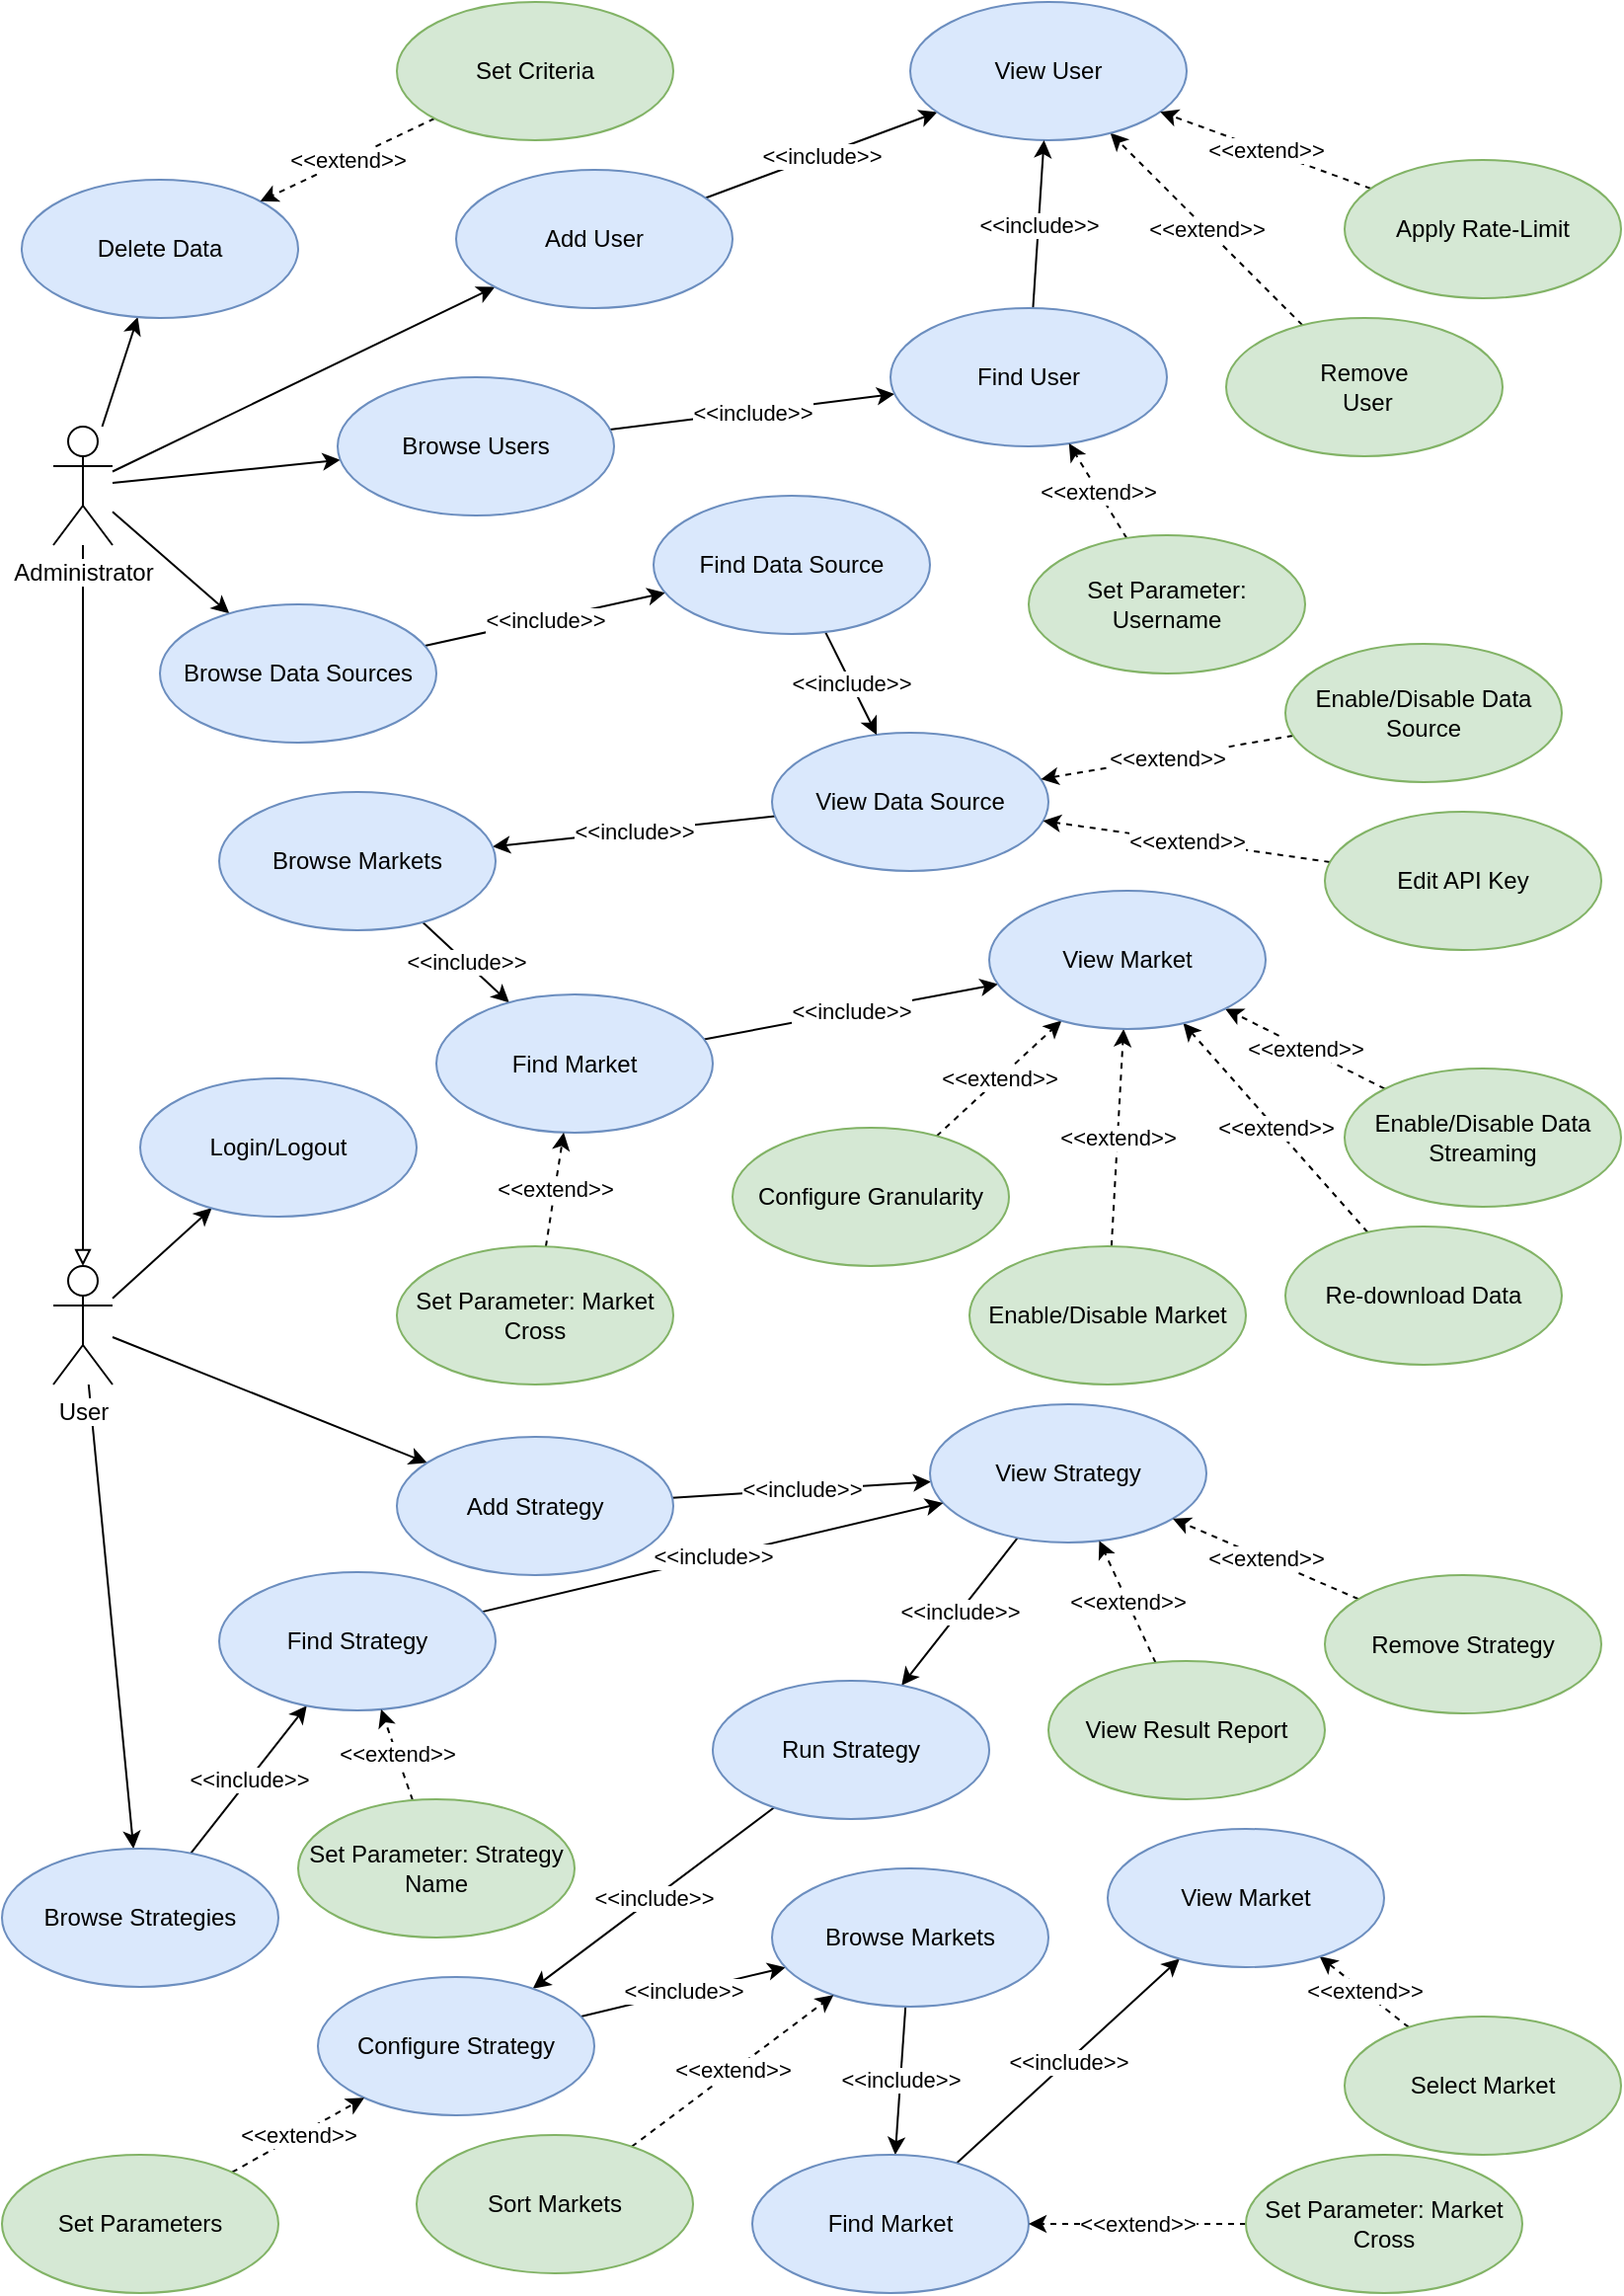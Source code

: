 <mxfile version="12.3.5" type="github" pages="1">
  <diagram id="g2huZKvPOVLJGIqaVy3Y" name="Page-1">
    <mxGraphModel dx="1414" dy="768" grid="1" gridSize="10" guides="1" tooltips="1" connect="1" arrows="1" fold="1" page="1" pageScale="1" pageWidth="827" pageHeight="1169" math="0" shadow="0">
      <root>
        <mxCell id="0"/>
        <mxCell id="1" parent="0"/>
        <mxCell id="EwDZt3mQwsxTDe9n9NLY-56" style="edgeStyle=none;rounded=0;orthogonalLoop=1;jettySize=auto;html=1;" parent="1" source="EwDZt3mQwsxTDe9n9NLY-1" target="EwDZt3mQwsxTDe9n9NLY-29" edge="1">
          <mxGeometry relative="1" as="geometry"/>
        </mxCell>
        <mxCell id="EwDZt3mQwsxTDe9n9NLY-57" style="edgeStyle=none;rounded=0;orthogonalLoop=1;jettySize=auto;html=1;" parent="1" source="EwDZt3mQwsxTDe9n9NLY-1" target="EwDZt3mQwsxTDe9n9NLY-5" edge="1">
          <mxGeometry relative="1" as="geometry"/>
        </mxCell>
        <mxCell id="EwDZt3mQwsxTDe9n9NLY-58" style="edgeStyle=none;rounded=0;orthogonalLoop=1;jettySize=auto;html=1;" parent="1" source="EwDZt3mQwsxTDe9n9NLY-1" target="EwDZt3mQwsxTDe9n9NLY-15" edge="1">
          <mxGeometry relative="1" as="geometry"/>
        </mxCell>
        <mxCell id="EwDZt3mQwsxTDe9n9NLY-59" style="edgeStyle=none;rounded=0;orthogonalLoop=1;jettySize=auto;html=1;" parent="1" source="EwDZt3mQwsxTDe9n9NLY-1" target="EwDZt3mQwsxTDe9n9NLY-51" edge="1">
          <mxGeometry relative="1" as="geometry"/>
        </mxCell>
        <mxCell id="EwDZt3mQwsxTDe9n9NLY-61" style="edgeStyle=none;rounded=0;orthogonalLoop=1;jettySize=auto;html=1;entryX=0.5;entryY=0;entryDx=0;entryDy=0;entryPerimeter=0;endArrow=block;endFill=0;" parent="1" source="EwDZt3mQwsxTDe9n9NLY-1" target="EwDZt3mQwsxTDe9n9NLY-3" edge="1">
          <mxGeometry relative="1" as="geometry"/>
        </mxCell>
        <mxCell id="EwDZt3mQwsxTDe9n9NLY-1" value="&lt;div&gt;Administrator&lt;/div&gt;" style="shape=umlActor;verticalLabelPosition=bottom;labelBackgroundColor=#ffffff;verticalAlign=top;html=1;" parent="1" vertex="1">
          <mxGeometry x="26" y="215" width="30" height="60" as="geometry"/>
        </mxCell>
        <mxCell id="EwDZt3mQwsxTDe9n9NLY-101" style="edgeStyle=none;rounded=0;orthogonalLoop=1;jettySize=auto;html=1;endArrow=classic;endFill=1;" parent="1" source="EwDZt3mQwsxTDe9n9NLY-3" target="EwDZt3mQwsxTDe9n9NLY-74" edge="1">
          <mxGeometry relative="1" as="geometry"/>
        </mxCell>
        <mxCell id="EwDZt3mQwsxTDe9n9NLY-102" style="edgeStyle=none;rounded=0;orthogonalLoop=1;jettySize=auto;html=1;endArrow=classic;endFill=1;" parent="1" source="EwDZt3mQwsxTDe9n9NLY-3" target="EwDZt3mQwsxTDe9n9NLY-77" edge="1">
          <mxGeometry relative="1" as="geometry"/>
        </mxCell>
        <mxCell id="EwDZt3mQwsxTDe9n9NLY-103" style="edgeStyle=none;rounded=0;orthogonalLoop=1;jettySize=auto;html=1;endArrow=classic;endFill=1;" parent="1" source="EwDZt3mQwsxTDe9n9NLY-3" target="EwDZt3mQwsxTDe9n9NLY-75" edge="1">
          <mxGeometry relative="1" as="geometry"/>
        </mxCell>
        <mxCell id="EwDZt3mQwsxTDe9n9NLY-3" value="&lt;div&gt;User&lt;/div&gt;" style="shape=umlActor;verticalLabelPosition=bottom;labelBackgroundColor=#ffffff;verticalAlign=top;html=1;" parent="1" vertex="1">
          <mxGeometry x="26" y="640" width="30" height="60" as="geometry"/>
        </mxCell>
        <mxCell id="EwDZt3mQwsxTDe9n9NLY-47" value="&amp;lt;&amp;lt;include&amp;gt;&amp;gt;" style="edgeStyle=none;rounded=0;orthogonalLoop=1;jettySize=auto;html=1;" parent="1" source="EwDZt3mQwsxTDe9n9NLY-5" target="EwDZt3mQwsxTDe9n9NLY-14" edge="1">
          <mxGeometry relative="1" as="geometry"/>
        </mxCell>
        <mxCell id="EwDZt3mQwsxTDe9n9NLY-5" value="Add User" style="ellipse;whiteSpace=wrap;html=1;fillColor=#dae8fc;strokeColor=#6c8ebf;" parent="1" vertex="1">
          <mxGeometry x="230" y="85" width="140" height="70" as="geometry"/>
        </mxCell>
        <mxCell id="EwDZt3mQwsxTDe9n9NLY-37" value="&amp;lt;&amp;lt;extend&amp;gt;&amp;gt;" style="edgeStyle=none;rounded=0;orthogonalLoop=1;jettySize=auto;html=1;dashed=1;" parent="1" source="EwDZt3mQwsxTDe9n9NLY-6" target="EwDZt3mQwsxTDe9n9NLY-14" edge="1">
          <mxGeometry relative="1" as="geometry"/>
        </mxCell>
        <mxCell id="EwDZt3mQwsxTDe9n9NLY-6" value="&lt;div&gt;Remove&lt;/div&gt;&amp;nbsp;User" style="ellipse;whiteSpace=wrap;html=1;fillColor=#d5e8d4;strokeColor=#82b366;" parent="1" vertex="1">
          <mxGeometry x="620" y="160" width="140" height="70" as="geometry"/>
        </mxCell>
        <mxCell id="EwDZt3mQwsxTDe9n9NLY-55" value="&amp;lt;&amp;lt;include&amp;gt;&amp;gt;" style="edgeStyle=none;rounded=0;orthogonalLoop=1;jettySize=auto;html=1;" parent="1" source="EwDZt3mQwsxTDe9n9NLY-8" target="EwDZt3mQwsxTDe9n9NLY-22" edge="1">
          <mxGeometry relative="1" as="geometry"/>
        </mxCell>
        <mxCell id="EwDZt3mQwsxTDe9n9NLY-8" value="View Data Source" style="ellipse;whiteSpace=wrap;html=1;fillColor=#dae8fc;strokeColor=#6c8ebf;" parent="1" vertex="1">
          <mxGeometry x="390" y="370" width="140" height="70" as="geometry"/>
        </mxCell>
        <mxCell id="EwDZt3mQwsxTDe9n9NLY-39" value="&amp;lt;&amp;lt;extend&amp;gt;&amp;gt;" style="edgeStyle=none;rounded=0;orthogonalLoop=1;jettySize=auto;html=1;dashed=1;" parent="1" source="EwDZt3mQwsxTDe9n9NLY-9" target="EwDZt3mQwsxTDe9n9NLY-8" edge="1">
          <mxGeometry relative="1" as="geometry"/>
        </mxCell>
        <mxCell id="EwDZt3mQwsxTDe9n9NLY-9" value="Enable/Disable Data Source" style="ellipse;whiteSpace=wrap;html=1;fillColor=#d5e8d4;strokeColor=#82b366;" parent="1" vertex="1">
          <mxGeometry x="650" y="325" width="140" height="70" as="geometry"/>
        </mxCell>
        <mxCell id="EwDZt3mQwsxTDe9n9NLY-71" value="&amp;lt;&amp;lt;extend&amp;gt;&amp;gt;" style="edgeStyle=none;rounded=0;orthogonalLoop=1;jettySize=auto;html=1;dashed=1;endArrow=classic;endFill=1;" parent="1" source="EwDZt3mQwsxTDe9n9NLY-11" target="EwDZt3mQwsxTDe9n9NLY-65" edge="1">
          <mxGeometry relative="1" as="geometry"/>
        </mxCell>
        <mxCell id="EwDZt3mQwsxTDe9n9NLY-11" value="Configure Granularity" style="ellipse;whiteSpace=wrap;html=1;fillColor=#d5e8d4;strokeColor=#82b366;" parent="1" vertex="1">
          <mxGeometry x="370" y="570" width="140" height="70" as="geometry"/>
        </mxCell>
        <mxCell id="EwDZt3mQwsxTDe9n9NLY-14" value="View User" style="ellipse;whiteSpace=wrap;html=1;fillColor=#dae8fc;strokeColor=#6c8ebf;" parent="1" vertex="1">
          <mxGeometry x="460" width="140" height="70" as="geometry"/>
        </mxCell>
        <mxCell id="EwDZt3mQwsxTDe9n9NLY-48" value="&amp;lt;&amp;lt;include&amp;gt;&amp;gt;" style="edgeStyle=none;rounded=0;orthogonalLoop=1;jettySize=auto;html=1;" parent="1" source="EwDZt3mQwsxTDe9n9NLY-15" target="EwDZt3mQwsxTDe9n9NLY-16" edge="1">
          <mxGeometry relative="1" as="geometry"/>
        </mxCell>
        <mxCell id="EwDZt3mQwsxTDe9n9NLY-15" value="Browse Users" style="ellipse;whiteSpace=wrap;html=1;fillColor=#dae8fc;strokeColor=#6c8ebf;" parent="1" vertex="1">
          <mxGeometry x="170" y="190" width="140" height="70" as="geometry"/>
        </mxCell>
        <mxCell id="EwDZt3mQwsxTDe9n9NLY-49" value="&amp;lt;&amp;lt;include&amp;gt;&amp;gt;" style="edgeStyle=none;rounded=0;orthogonalLoop=1;jettySize=auto;html=1;" parent="1" source="EwDZt3mQwsxTDe9n9NLY-16" target="EwDZt3mQwsxTDe9n9NLY-14" edge="1">
          <mxGeometry relative="1" as="geometry"/>
        </mxCell>
        <mxCell id="EwDZt3mQwsxTDe9n9NLY-16" value="Find User" style="ellipse;whiteSpace=wrap;html=1;fillColor=#dae8fc;strokeColor=#6c8ebf;" parent="1" vertex="1">
          <mxGeometry x="450" y="155" width="140" height="70" as="geometry"/>
        </mxCell>
        <mxCell id="EwDZt3mQwsxTDe9n9NLY-38" value="&amp;lt;&amp;lt;extend&amp;gt;&amp;gt;" style="edgeStyle=none;rounded=0;orthogonalLoop=1;jettySize=auto;html=1;dashed=1;" parent="1" source="EwDZt3mQwsxTDe9n9NLY-17" target="EwDZt3mQwsxTDe9n9NLY-16" edge="1">
          <mxGeometry relative="1" as="geometry"/>
        </mxCell>
        <mxCell id="EwDZt3mQwsxTDe9n9NLY-17" value="Set Parameter: Username" style="ellipse;whiteSpace=wrap;html=1;fillColor=#d5e8d4;strokeColor=#82b366;" parent="1" vertex="1">
          <mxGeometry x="520" y="270" width="140" height="70" as="geometry"/>
        </mxCell>
        <mxCell id="EwDZt3mQwsxTDe9n9NLY-66" value="&amp;lt;&amp;lt;include&amp;gt;&amp;gt;" style="edgeStyle=none;rounded=0;orthogonalLoop=1;jettySize=auto;html=1;endArrow=classic;endFill=1;" parent="1" source="EwDZt3mQwsxTDe9n9NLY-22" target="EwDZt3mQwsxTDe9n9NLY-63" edge="1">
          <mxGeometry relative="1" as="geometry"/>
        </mxCell>
        <mxCell id="EwDZt3mQwsxTDe9n9NLY-22" value="Browse Markets" style="ellipse;whiteSpace=wrap;html=1;fillColor=#dae8fc;strokeColor=#6c8ebf;" parent="1" vertex="1">
          <mxGeometry x="110" y="400" width="140" height="70" as="geometry"/>
        </mxCell>
        <mxCell id="EwDZt3mQwsxTDe9n9NLY-70" value="&amp;lt;&amp;lt;extend&amp;gt;&amp;gt;" style="edgeStyle=none;rounded=0;orthogonalLoop=1;jettySize=auto;html=1;dashed=1;endArrow=classic;endFill=1;" parent="1" source="EwDZt3mQwsxTDe9n9NLY-24" target="EwDZt3mQwsxTDe9n9NLY-65" edge="1">
          <mxGeometry relative="1" as="geometry"/>
        </mxCell>
        <mxCell id="EwDZt3mQwsxTDe9n9NLY-24" value="Enable/Disable Market" style="ellipse;whiteSpace=wrap;html=1;fillColor=#d5e8d4;strokeColor=#82b366;" parent="1" vertex="1">
          <mxGeometry x="490" y="630" width="140" height="70" as="geometry"/>
        </mxCell>
        <mxCell id="EwDZt3mQwsxTDe9n9NLY-36" value="&amp;lt;&amp;lt;extend&amp;gt;&amp;gt;" style="rounded=0;orthogonalLoop=1;jettySize=auto;html=1;dashed=1;" parent="1" source="EwDZt3mQwsxTDe9n9NLY-25" target="EwDZt3mQwsxTDe9n9NLY-14" edge="1">
          <mxGeometry relative="1" as="geometry"/>
        </mxCell>
        <mxCell id="EwDZt3mQwsxTDe9n9NLY-25" value="Apply Rate-Limit" style="ellipse;whiteSpace=wrap;html=1;fillColor=#d5e8d4;strokeColor=#82b366;" parent="1" vertex="1">
          <mxGeometry x="680" y="80" width="140" height="70" as="geometry"/>
        </mxCell>
        <mxCell id="EwDZt3mQwsxTDe9n9NLY-29" value="Delete Data" style="ellipse;whiteSpace=wrap;html=1;fillColor=#dae8fc;strokeColor=#6c8ebf;" parent="1" vertex="1">
          <mxGeometry x="10" y="90" width="140" height="70" as="geometry"/>
        </mxCell>
        <mxCell id="EwDZt3mQwsxTDe9n9NLY-46" value="&amp;lt;&amp;lt;extend&amp;gt;&amp;gt;" style="edgeStyle=none;rounded=0;orthogonalLoop=1;jettySize=auto;html=1;dashed=1;" parent="1" source="EwDZt3mQwsxTDe9n9NLY-30" target="EwDZt3mQwsxTDe9n9NLY-29" edge="1">
          <mxGeometry relative="1" as="geometry"/>
        </mxCell>
        <mxCell id="EwDZt3mQwsxTDe9n9NLY-30" value="Set Criteria" style="ellipse;whiteSpace=wrap;html=1;fillColor=#d5e8d4;strokeColor=#82b366;" parent="1" vertex="1">
          <mxGeometry x="200" width="140" height="70" as="geometry"/>
        </mxCell>
        <mxCell id="EwDZt3mQwsxTDe9n9NLY-41" value="&amp;lt;&amp;lt;extend&amp;gt;&amp;gt;" style="edgeStyle=none;rounded=0;orthogonalLoop=1;jettySize=auto;html=1;dashed=1;" parent="1" source="EwDZt3mQwsxTDe9n9NLY-33" target="EwDZt3mQwsxTDe9n9NLY-8" edge="1">
          <mxGeometry relative="1" as="geometry"/>
        </mxCell>
        <mxCell id="EwDZt3mQwsxTDe9n9NLY-33" value="Edit API Key" style="ellipse;whiteSpace=wrap;html=1;fillColor=#d5e8d4;strokeColor=#82b366;" parent="1" vertex="1">
          <mxGeometry x="670" y="410" width="140" height="70" as="geometry"/>
        </mxCell>
        <mxCell id="EwDZt3mQwsxTDe9n9NLY-68" value="&amp;lt;&amp;lt;extend&amp;gt;&amp;gt;" style="edgeStyle=none;rounded=0;orthogonalLoop=1;jettySize=auto;html=1;endArrow=classic;endFill=1;dashed=1;" parent="1" source="EwDZt3mQwsxTDe9n9NLY-34" target="EwDZt3mQwsxTDe9n9NLY-65" edge="1">
          <mxGeometry relative="1" as="geometry"/>
        </mxCell>
        <mxCell id="EwDZt3mQwsxTDe9n9NLY-34" value="Enable/Disable Data Streaming" style="ellipse;whiteSpace=wrap;html=1;fillColor=#d5e8d4;strokeColor=#82b366;" parent="1" vertex="1">
          <mxGeometry x="680" y="540" width="140" height="70" as="geometry"/>
        </mxCell>
        <mxCell id="EwDZt3mQwsxTDe9n9NLY-69" value="&amp;lt;&amp;lt;extend&amp;gt;&amp;gt;" style="edgeStyle=none;rounded=0;orthogonalLoop=1;jettySize=auto;html=1;dashed=1;endArrow=classic;endFill=1;" parent="1" source="EwDZt3mQwsxTDe9n9NLY-35" target="EwDZt3mQwsxTDe9n9NLY-65" edge="1">
          <mxGeometry relative="1" as="geometry"/>
        </mxCell>
        <mxCell id="EwDZt3mQwsxTDe9n9NLY-35" value="Re-download Data" style="ellipse;whiteSpace=wrap;html=1;fillColor=#d5e8d4;strokeColor=#82b366;" parent="1" vertex="1">
          <mxGeometry x="650" y="620" width="140" height="70" as="geometry"/>
        </mxCell>
        <mxCell id="EwDZt3mQwsxTDe9n9NLY-53" value="&amp;lt;&amp;lt;include&amp;gt;&amp;gt;" style="edgeStyle=none;rounded=0;orthogonalLoop=1;jettySize=auto;html=1;" parent="1" source="EwDZt3mQwsxTDe9n9NLY-51" target="EwDZt3mQwsxTDe9n9NLY-52" edge="1">
          <mxGeometry relative="1" as="geometry"/>
        </mxCell>
        <mxCell id="EwDZt3mQwsxTDe9n9NLY-51" value="Browse Data Sources" style="ellipse;whiteSpace=wrap;html=1;fillColor=#dae8fc;strokeColor=#6c8ebf;" parent="1" vertex="1">
          <mxGeometry x="80" y="305" width="140" height="70" as="geometry"/>
        </mxCell>
        <mxCell id="EwDZt3mQwsxTDe9n9NLY-54" value="&amp;lt;&amp;lt;include&amp;gt;&amp;gt;" style="edgeStyle=none;rounded=0;orthogonalLoop=1;jettySize=auto;html=1;" parent="1" source="EwDZt3mQwsxTDe9n9NLY-52" target="EwDZt3mQwsxTDe9n9NLY-8" edge="1">
          <mxGeometry relative="1" as="geometry"/>
        </mxCell>
        <mxCell id="EwDZt3mQwsxTDe9n9NLY-52" value="Find Data Source" style="ellipse;whiteSpace=wrap;html=1;fillColor=#dae8fc;strokeColor=#6c8ebf;" parent="1" vertex="1">
          <mxGeometry x="330" y="250" width="140" height="70" as="geometry"/>
        </mxCell>
        <mxCell id="EwDZt3mQwsxTDe9n9NLY-67" value="&amp;lt;&amp;lt;include&amp;gt;&amp;gt;" style="edgeStyle=none;rounded=0;orthogonalLoop=1;jettySize=auto;html=1;endArrow=classic;endFill=1;" parent="1" source="EwDZt3mQwsxTDe9n9NLY-63" target="EwDZt3mQwsxTDe9n9NLY-65" edge="1">
          <mxGeometry relative="1" as="geometry"/>
        </mxCell>
        <mxCell id="EwDZt3mQwsxTDe9n9NLY-63" value="Find Market" style="ellipse;whiteSpace=wrap;html=1;fillColor=#dae8fc;strokeColor=#6c8ebf;" parent="1" vertex="1">
          <mxGeometry x="220" y="502.5" width="140" height="70" as="geometry"/>
        </mxCell>
        <mxCell id="EwDZt3mQwsxTDe9n9NLY-72" value="&amp;lt;&amp;lt;extend&amp;gt;&amp;gt;" style="edgeStyle=none;rounded=0;orthogonalLoop=1;jettySize=auto;html=1;dashed=1;endArrow=classic;endFill=1;" parent="1" source="EwDZt3mQwsxTDe9n9NLY-64" target="EwDZt3mQwsxTDe9n9NLY-63" edge="1">
          <mxGeometry relative="1" as="geometry"/>
        </mxCell>
        <mxCell id="EwDZt3mQwsxTDe9n9NLY-64" value="Set Parameter: Market Cross" style="ellipse;whiteSpace=wrap;html=1;fillColor=#d5e8d4;strokeColor=#82b366;" parent="1" vertex="1">
          <mxGeometry x="200" y="630" width="140" height="70" as="geometry"/>
        </mxCell>
        <mxCell id="EwDZt3mQwsxTDe9n9NLY-65" value="View Market" style="ellipse;whiteSpace=wrap;html=1;fillColor=#dae8fc;strokeColor=#6c8ebf;" parent="1" vertex="1">
          <mxGeometry x="500" y="450" width="140" height="70" as="geometry"/>
        </mxCell>
        <mxCell id="EwDZt3mQwsxTDe9n9NLY-74" value="Login/Logout" style="ellipse;whiteSpace=wrap;html=1;fillColor=#dae8fc;strokeColor=#6c8ebf;" parent="1" vertex="1">
          <mxGeometry x="70" y="545" width="140" height="70" as="geometry"/>
        </mxCell>
        <mxCell id="EwDZt3mQwsxTDe9n9NLY-106" value="&amp;lt;&amp;lt;include&amp;gt;&amp;gt;" style="edgeStyle=none;rounded=0;orthogonalLoop=1;jettySize=auto;html=1;endArrow=classic;endFill=1;" parent="1" source="EwDZt3mQwsxTDe9n9NLY-75" target="EwDZt3mQwsxTDe9n9NLY-76" edge="1">
          <mxGeometry relative="1" as="geometry"/>
        </mxCell>
        <mxCell id="EwDZt3mQwsxTDe9n9NLY-75" value="Add Strategy" style="ellipse;whiteSpace=wrap;html=1;fillColor=#dae8fc;strokeColor=#6c8ebf;" parent="1" vertex="1">
          <mxGeometry x="200" y="726.5" width="140" height="70" as="geometry"/>
        </mxCell>
        <mxCell id="g7BCYsUabOK7AczemtMm-4" value="&amp;lt;&amp;lt;include&amp;gt;&amp;gt;" style="edgeStyle=none;rounded=0;orthogonalLoop=1;jettySize=auto;html=1;startArrow=none;startFill=0;" edge="1" parent="1" source="EwDZt3mQwsxTDe9n9NLY-76" target="EwDZt3mQwsxTDe9n9NLY-80">
          <mxGeometry relative="1" as="geometry"/>
        </mxCell>
        <mxCell id="EwDZt3mQwsxTDe9n9NLY-76" value="View Strategy" style="ellipse;whiteSpace=wrap;html=1;fillColor=#dae8fc;strokeColor=#6c8ebf;" parent="1" vertex="1">
          <mxGeometry x="470" y="710" width="140" height="70" as="geometry"/>
        </mxCell>
        <mxCell id="EwDZt3mQwsxTDe9n9NLY-104" value="&lt;div&gt;&amp;lt;&amp;lt;include&amp;gt;&amp;gt;&lt;/div&gt;" style="edgeStyle=none;rounded=0;orthogonalLoop=1;jettySize=auto;html=1;endArrow=classic;endFill=1;" parent="1" source="EwDZt3mQwsxTDe9n9NLY-77" target="EwDZt3mQwsxTDe9n9NLY-78" edge="1">
          <mxGeometry relative="1" as="geometry"/>
        </mxCell>
        <mxCell id="EwDZt3mQwsxTDe9n9NLY-77" value="Browse Strategies" style="ellipse;whiteSpace=wrap;html=1;fillColor=#dae8fc;strokeColor=#6c8ebf;" parent="1" vertex="1">
          <mxGeometry y="935" width="140" height="70" as="geometry"/>
        </mxCell>
        <mxCell id="EwDZt3mQwsxTDe9n9NLY-105" value="&amp;lt;&amp;lt;include&amp;gt;&amp;gt;" style="edgeStyle=none;rounded=0;orthogonalLoop=1;jettySize=auto;html=1;endArrow=classic;endFill=1;" parent="1" source="EwDZt3mQwsxTDe9n9NLY-78" target="EwDZt3mQwsxTDe9n9NLY-76" edge="1">
          <mxGeometry relative="1" as="geometry"/>
        </mxCell>
        <mxCell id="EwDZt3mQwsxTDe9n9NLY-78" value="Find Strategy" style="ellipse;whiteSpace=wrap;html=1;fillColor=#dae8fc;strokeColor=#6c8ebf;" parent="1" vertex="1">
          <mxGeometry x="110" y="795" width="140" height="70" as="geometry"/>
        </mxCell>
        <mxCell id="EwDZt3mQwsxTDe9n9NLY-93" value="&amp;lt;&amp;lt;extend&amp;gt;&amp;gt;" style="edgeStyle=none;rounded=0;orthogonalLoop=1;jettySize=auto;html=1;dashed=1;endArrow=classic;endFill=1;" parent="1" source="EwDZt3mQwsxTDe9n9NLY-79" target="EwDZt3mQwsxTDe9n9NLY-78" edge="1">
          <mxGeometry relative="1" as="geometry"/>
        </mxCell>
        <mxCell id="EwDZt3mQwsxTDe9n9NLY-79" value="Set Parameter: Strategy Name" style="ellipse;whiteSpace=wrap;html=1;fillColor=#d5e8d4;strokeColor=#82b366;" parent="1" vertex="1">
          <mxGeometry x="150" y="910" width="140" height="70" as="geometry"/>
        </mxCell>
        <mxCell id="g7BCYsUabOK7AczemtMm-6" value="&amp;lt;&amp;lt;include&amp;gt;&amp;gt;" style="edgeStyle=none;rounded=0;orthogonalLoop=1;jettySize=auto;html=1;startArrow=none;startFill=0;" edge="1" parent="1" source="EwDZt3mQwsxTDe9n9NLY-80" target="EwDZt3mQwsxTDe9n9NLY-84">
          <mxGeometry relative="1" as="geometry"/>
        </mxCell>
        <mxCell id="EwDZt3mQwsxTDe9n9NLY-80" value="Run Strategy" style="ellipse;whiteSpace=wrap;html=1;fillColor=#dae8fc;strokeColor=#6c8ebf;" parent="1" vertex="1">
          <mxGeometry x="360" y="850" width="140" height="70" as="geometry"/>
        </mxCell>
        <mxCell id="g7BCYsUabOK7AczemtMm-7" value="&amp;lt;&amp;lt;extend&amp;gt;&amp;gt;" style="edgeStyle=none;rounded=0;orthogonalLoop=1;jettySize=auto;html=1;startArrow=none;startFill=0;dashed=1;" edge="1" parent="1" source="EwDZt3mQwsxTDe9n9NLY-82" target="EwDZt3mQwsxTDe9n9NLY-76">
          <mxGeometry relative="1" as="geometry"/>
        </mxCell>
        <mxCell id="EwDZt3mQwsxTDe9n9NLY-82" value="View Result Report" style="ellipse;whiteSpace=wrap;html=1;fillColor=#d5e8d4;strokeColor=#82b366;" parent="1" vertex="1">
          <mxGeometry x="530" y="840" width="140" height="70" as="geometry"/>
        </mxCell>
        <mxCell id="EwDZt3mQwsxTDe9n9NLY-108" value="&amp;lt;&amp;lt;include&amp;gt;&amp;gt;" style="edgeStyle=none;rounded=0;orthogonalLoop=1;jettySize=auto;html=1;endArrow=classic;endFill=1;" parent="1" source="EwDZt3mQwsxTDe9n9NLY-84" target="EwDZt3mQwsxTDe9n9NLY-85" edge="1">
          <mxGeometry relative="1" as="geometry"/>
        </mxCell>
        <mxCell id="EwDZt3mQwsxTDe9n9NLY-84" value="Configure Strategy" style="ellipse;whiteSpace=wrap;html=1;fillColor=#dae8fc;strokeColor=#6c8ebf;" parent="1" vertex="1">
          <mxGeometry x="160" y="1000" width="140" height="70" as="geometry"/>
        </mxCell>
        <mxCell id="EwDZt3mQwsxTDe9n9NLY-109" value="&amp;lt;&amp;lt;include&amp;gt;&amp;gt;" style="edgeStyle=none;rounded=0;orthogonalLoop=1;jettySize=auto;html=1;endArrow=classic;endFill=1;" parent="1" source="EwDZt3mQwsxTDe9n9NLY-85" target="EwDZt3mQwsxTDe9n9NLY-86" edge="1">
          <mxGeometry relative="1" as="geometry"/>
        </mxCell>
        <mxCell id="EwDZt3mQwsxTDe9n9NLY-85" value="Browse Markets" style="ellipse;whiteSpace=wrap;html=1;fillColor=#dae8fc;strokeColor=#6c8ebf;" parent="1" vertex="1">
          <mxGeometry x="390" y="945" width="140" height="70" as="geometry"/>
        </mxCell>
        <mxCell id="g7BCYsUabOK7AczemtMm-3" value="&amp;lt;&amp;lt;include&amp;gt;&amp;gt;" style="edgeStyle=none;rounded=0;orthogonalLoop=1;jettySize=auto;html=1;startArrow=none;startFill=0;" edge="1" parent="1" source="EwDZt3mQwsxTDe9n9NLY-86" target="g7BCYsUabOK7AczemtMm-1">
          <mxGeometry relative="1" as="geometry"/>
        </mxCell>
        <mxCell id="EwDZt3mQwsxTDe9n9NLY-86" value="Find Market" style="ellipse;whiteSpace=wrap;html=1;fillColor=#dae8fc;strokeColor=#6c8ebf;" parent="1" vertex="1">
          <mxGeometry x="380" y="1090" width="140" height="70" as="geometry"/>
        </mxCell>
        <mxCell id="EwDZt3mQwsxTDe9n9NLY-98" value="&amp;lt;&amp;lt;extend&amp;gt;&amp;gt;" style="edgeStyle=none;rounded=0;orthogonalLoop=1;jettySize=auto;html=1;dashed=1;endArrow=classic;endFill=1;" parent="1" source="EwDZt3mQwsxTDe9n9NLY-87" target="EwDZt3mQwsxTDe9n9NLY-86" edge="1">
          <mxGeometry relative="1" as="geometry"/>
        </mxCell>
        <mxCell id="EwDZt3mQwsxTDe9n9NLY-87" value="Set Parameter: Market Cross" style="ellipse;whiteSpace=wrap;html=1;fillColor=#d5e8d4;strokeColor=#82b366;" parent="1" vertex="1">
          <mxGeometry x="630" y="1090" width="140" height="70" as="geometry"/>
        </mxCell>
        <mxCell id="EwDZt3mQwsxTDe9n9NLY-91" value="&amp;lt;&amp;lt;extend&amp;gt;&amp;gt;" style="edgeStyle=none;rounded=0;orthogonalLoop=1;jettySize=auto;html=1;dashed=1;endArrow=classic;endFill=1;" parent="1" source="EwDZt3mQwsxTDe9n9NLY-89" target="EwDZt3mQwsxTDe9n9NLY-84" edge="1">
          <mxGeometry relative="1" as="geometry"/>
        </mxCell>
        <mxCell id="EwDZt3mQwsxTDe9n9NLY-89" value="Set Parameters" style="ellipse;whiteSpace=wrap;html=1;fillColor=#d5e8d4;strokeColor=#82b366;" parent="1" vertex="1">
          <mxGeometry y="1090" width="140" height="70" as="geometry"/>
        </mxCell>
        <mxCell id="EwDZt3mQwsxTDe9n9NLY-97" value="&amp;lt;&amp;lt;extend&amp;gt;&amp;gt;" style="edgeStyle=none;rounded=0;orthogonalLoop=1;jettySize=auto;html=1;dashed=1;endArrow=classic;endFill=1;" parent="1" source="EwDZt3mQwsxTDe9n9NLY-90" target="EwDZt3mQwsxTDe9n9NLY-85" edge="1">
          <mxGeometry relative="1" as="geometry"/>
        </mxCell>
        <mxCell id="EwDZt3mQwsxTDe9n9NLY-90" value="Sort Markets" style="ellipse;whiteSpace=wrap;html=1;fillColor=#d5e8d4;strokeColor=#82b366;" parent="1" vertex="1">
          <mxGeometry x="210" y="1080" width="140" height="70" as="geometry"/>
        </mxCell>
        <mxCell id="EwDZt3mQwsxTDe9n9NLY-96" value="&amp;lt;&amp;lt;extend&amp;gt;&amp;gt;" style="edgeStyle=none;rounded=0;orthogonalLoop=1;jettySize=auto;html=1;dashed=1;endArrow=classic;endFill=1;" parent="1" source="EwDZt3mQwsxTDe9n9NLY-92" target="EwDZt3mQwsxTDe9n9NLY-76" edge="1">
          <mxGeometry relative="1" as="geometry"/>
        </mxCell>
        <mxCell id="EwDZt3mQwsxTDe9n9NLY-92" value="Remove Strategy" style="ellipse;whiteSpace=wrap;html=1;fillColor=#d5e8d4;strokeColor=#82b366;" parent="1" vertex="1">
          <mxGeometry x="670" y="796.5" width="140" height="70" as="geometry"/>
        </mxCell>
        <mxCell id="g7BCYsUabOK7AczemtMm-2" value="&amp;lt;&amp;lt;extend&amp;gt;&amp;gt;" style="rounded=0;orthogonalLoop=1;jettySize=auto;html=1;startArrow=none;startFill=0;dashed=1;" edge="1" parent="1" source="EwDZt3mQwsxTDe9n9NLY-99" target="g7BCYsUabOK7AczemtMm-1">
          <mxGeometry relative="1" as="geometry"/>
        </mxCell>
        <mxCell id="EwDZt3mQwsxTDe9n9NLY-99" value="Select Market" style="ellipse;whiteSpace=wrap;html=1;fillColor=#d5e8d4;strokeColor=#82b366;" parent="1" vertex="1">
          <mxGeometry x="680" y="1020" width="140" height="70" as="geometry"/>
        </mxCell>
        <mxCell id="g7BCYsUabOK7AczemtMm-1" value="View Market" style="ellipse;whiteSpace=wrap;html=1;fillColor=#dae8fc;strokeColor=#6c8ebf;" vertex="1" parent="1">
          <mxGeometry x="560" y="925" width="140" height="70" as="geometry"/>
        </mxCell>
      </root>
    </mxGraphModel>
  </diagram>
</mxfile>
